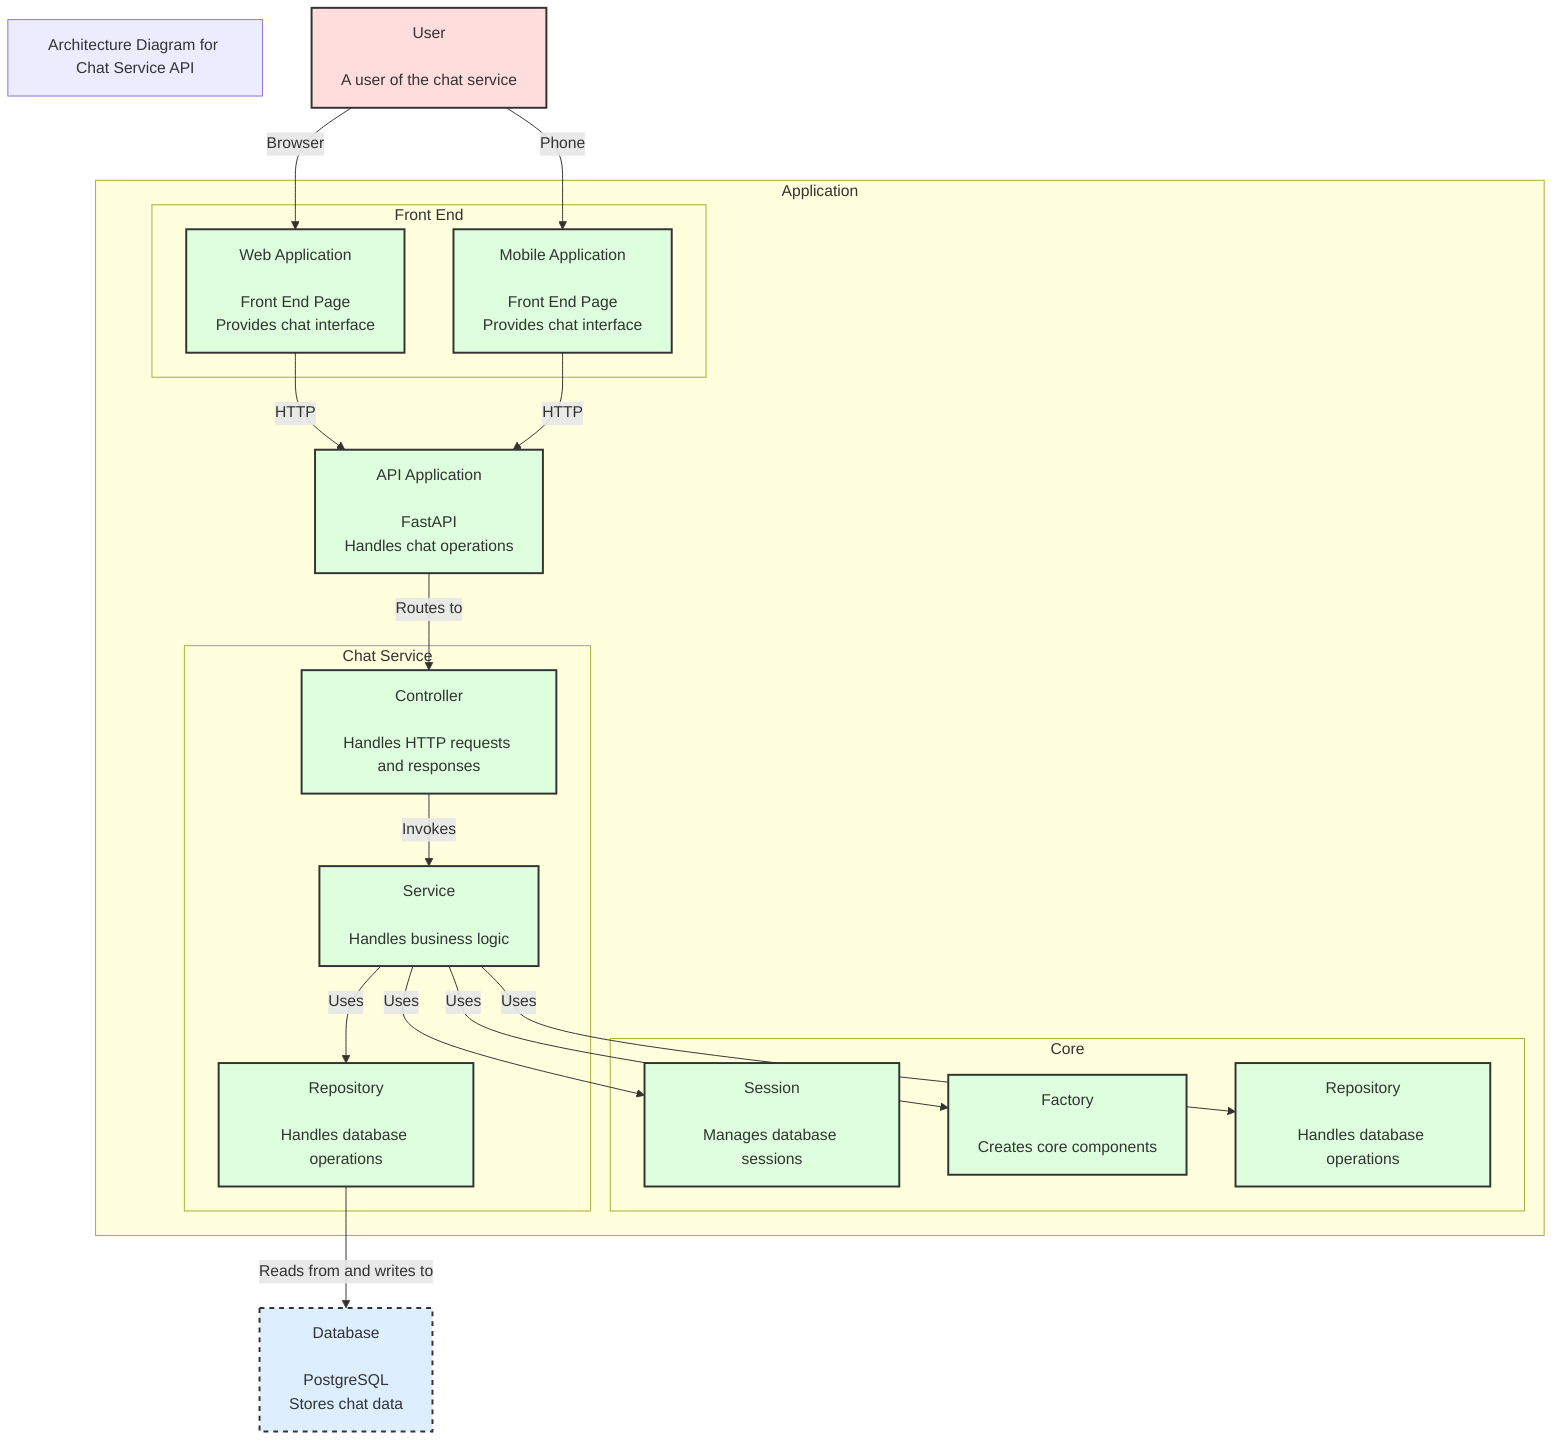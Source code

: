 flowchart TB
    %% Title
    title["Architecture Diagram for Chat Service API"]
    
    %% Define styles
    classDef person fill:#ffdddd,stroke:#333,stroke-width:2px;
    classDef database fill:#ddeeff,stroke:#333,stroke-width:2px,stroke-dasharray: 5;
    classDef container fill:#ddffdd,stroke:#333,stroke-width:2px;
    classDef boundary stroke:#999,stroke-width:2px,stroke-dasharray: 3;
    
    %% Define elements
    user["User\n\nA user of the chat service"]:::person
    database["Database\n\nPostgreSQL\nStores chat data"]:::database
    
    subgraph Application_Boundary["Application"]
        subgraph Front_End["Front End"]
            web_app["Web Application\n\nFront End Page\nProvides chat interface"]:::container
            mobile_app["Mobile Application\n\nFront End Page\nProvides chat interface"]:::container
        end
        api_service["API Application\n\nFastAPI\nHandles chat operations"]:::container
        subgraph Core["Core"]
            core_session["Session\n\nManages database sessions"]:::container
            core_factory["Factory\n\nCreates core components"]:::container
            core_repository["Repository\n\nHandles database operations"]:::container
        end
        subgraph Chat_Service["Chat Service"]
            chat_controller["Controller\n\nHandles HTTP requests and responses"]:::container
            chat_service["Service\n\nHandles business logic"]:::container
            chat_repository["Repository\n\nHandles database operations"]:::container
        end
    end
    
    %% Define relationships
    user -->|Browser| web_app
    user -->|Phone| mobile_app
    web_app -->|HTTP| api_service
    mobile_app -->|HTTP| api_service
    api_service -->|Routes to| chat_controller
    chat_controller -->|Invokes| chat_service
    chat_service -->|Uses| chat_repository
    chat_repository -->|Reads from and writes to| database
    chat_service -->|Uses| core_session
    chat_service -->|Uses| core_factory
    chat_service -->|Uses| core_repository